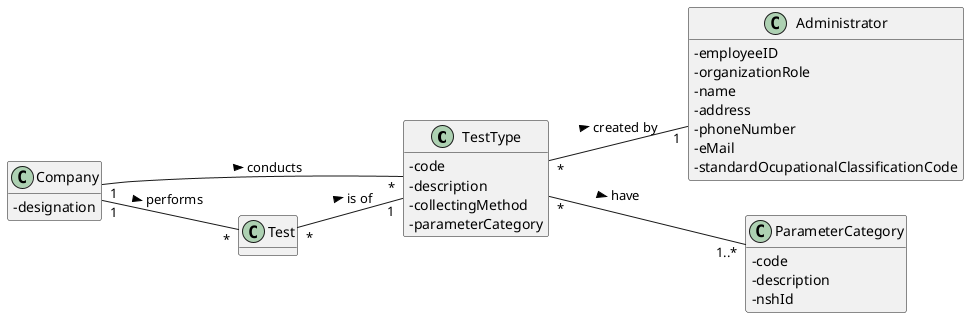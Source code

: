 @startuml
skinparam classAttributeIconSize 0
hide methods
left to right direction

class TestType {
  -code
  -description
  -collectingMethod
  -parameterCategory
}

class Company {
  -designation
}

class Test {
}

class Administrator {
  -employeeID
  -organizationRole
  -name
  -address
  -phoneNumber
  -eMail
  -standardOcupationalClassificationCode
}

class ParameterCategory {
  -code
  -description
  -nshId
}
Company "1" -- "*" TestType : conducts >
Test "*" -- "1" TestType : is of >
Company "1" -- "*" Test : performs >
TestType "*" -- "1" Administrator : created by >
TestType "*" -- "1..*" ParameterCategory : have >
@enduml